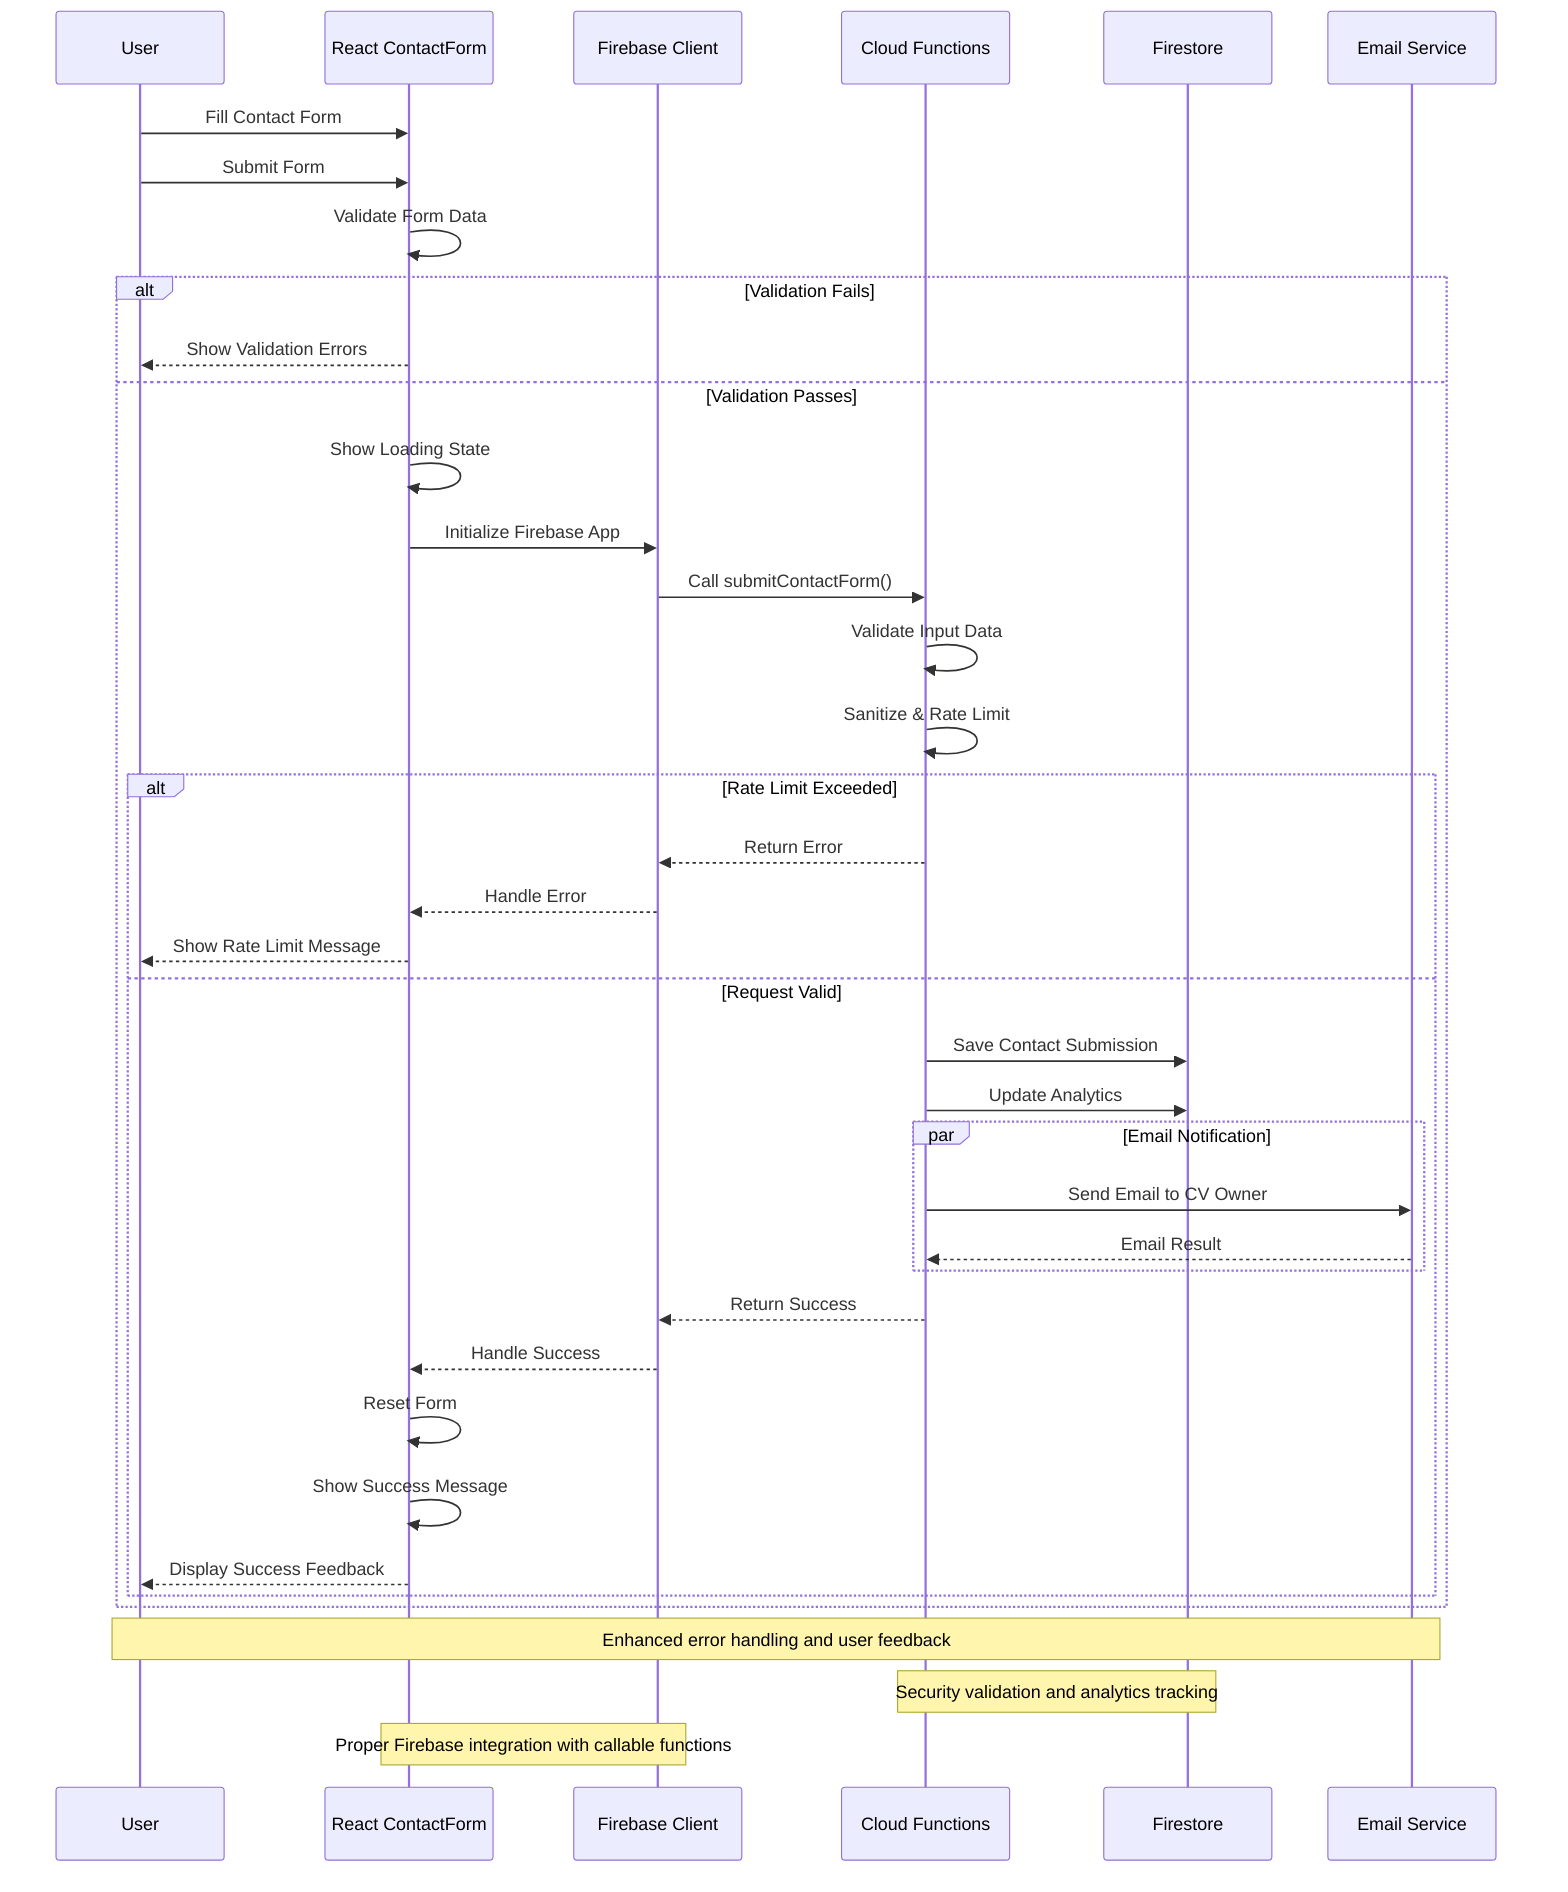 sequenceDiagram
    participant U as User
    participant RC as React ContactForm
    participant FB as Firebase Client
    participant CF as Cloud Functions
    participant FS as Firestore
    participant ES as Email Service
    
    U->>RC: Fill Contact Form
    U->>RC: Submit Form
    
    RC->>RC: Validate Form Data
    alt Validation Fails
        RC-->>U: Show Validation Errors
    else Validation Passes
        RC->>RC: Show Loading State
        RC->>FB: Initialize Firebase App
        FB->>CF: Call submitContactForm()
        
        CF->>CF: Validate Input Data
        CF->>CF: Sanitize & Rate Limit
        
        alt Rate Limit Exceeded
            CF-->>FB: Return Error
            FB-->>RC: Handle Error
            RC-->>U: Show Rate Limit Message
        else Request Valid
            CF->>FS: Save Contact Submission
            CF->>FS: Update Analytics
            
            par Email Notification
                CF->>ES: Send Email to CV Owner
                ES-->>CF: Email Result
            end
            
            CF-->>FB: Return Success
            FB-->>RC: Handle Success
            RC->>RC: Reset Form
            RC->>RC: Show Success Message
            RC-->>U: Display Success Feedback
        end
    end
    
    Note over U,ES: Enhanced error handling and user feedback
    Note over CF,FS: Security validation and analytics tracking
    Note over RC,FB: Proper Firebase integration with callable functions